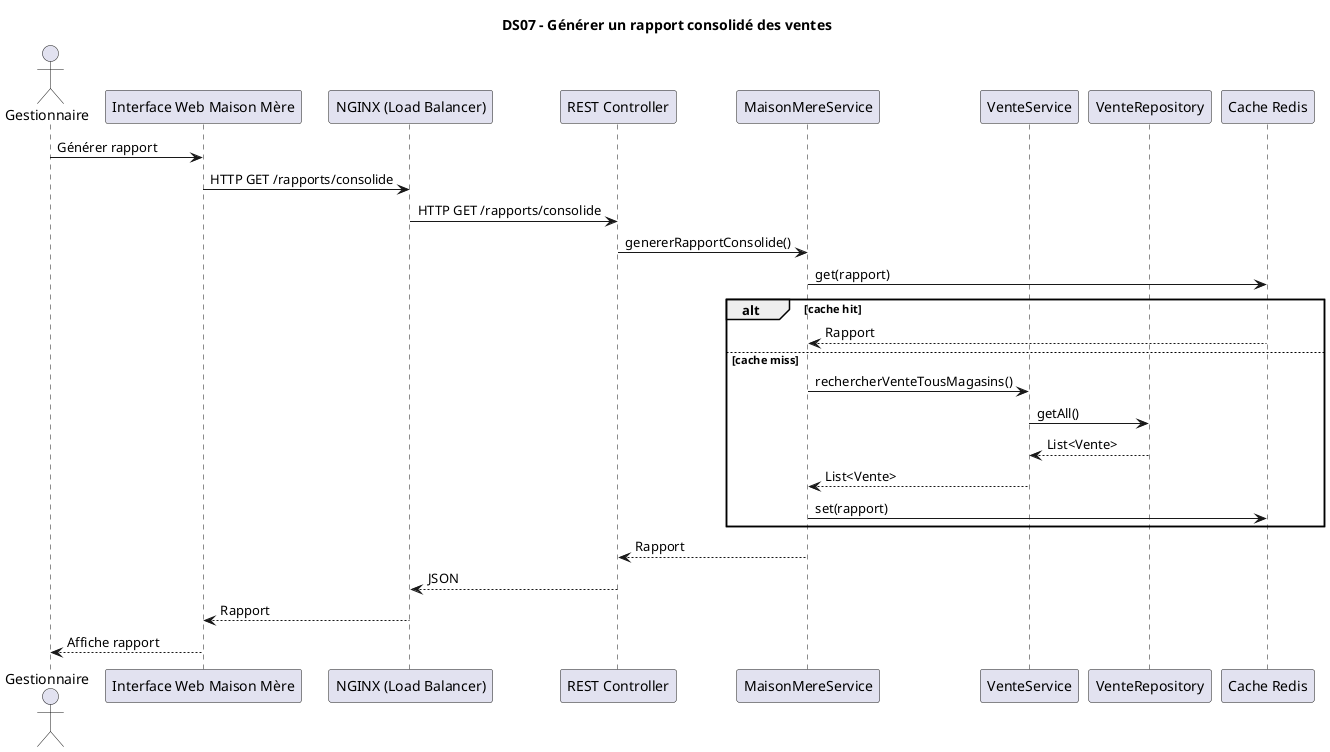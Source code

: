 @startuml
title DS07 – Générer un rapport consolidé des ventes

actor Gestionnaire
participant "Interface Web Maison Mère" as UI
participant "NGINX (Load Balancer)" as NGINX
participant "REST Controller" as Controller
participant MaisonMereService
participant VenteService
participant VenteRepository
participant "Cache Redis" as Redis

Gestionnaire -> UI : Générer rapport
UI -> NGINX : HTTP GET /rapports/consolide
NGINX -> Controller : HTTP GET /rapports/consolide
Controller -> MaisonMereService : genererRapportConsolide()
MaisonMereService -> Redis : get(rapport)
alt cache hit
  Redis --> MaisonMereService : Rapport
else cache miss
  MaisonMereService -> VenteService : rechercherVenteTousMagasins()
  VenteService -> VenteRepository : getAll()
  VenteRepository --> VenteService : List<Vente>
  VenteService --> MaisonMereService : List<Vente>
  MaisonMereService -> Redis : set(rapport)
end
MaisonMereService --> Controller : Rapport
Controller --> NGINX : JSON
NGINX --> UI : Rapport
UI --> Gestionnaire : Affiche rapport
@enduml
